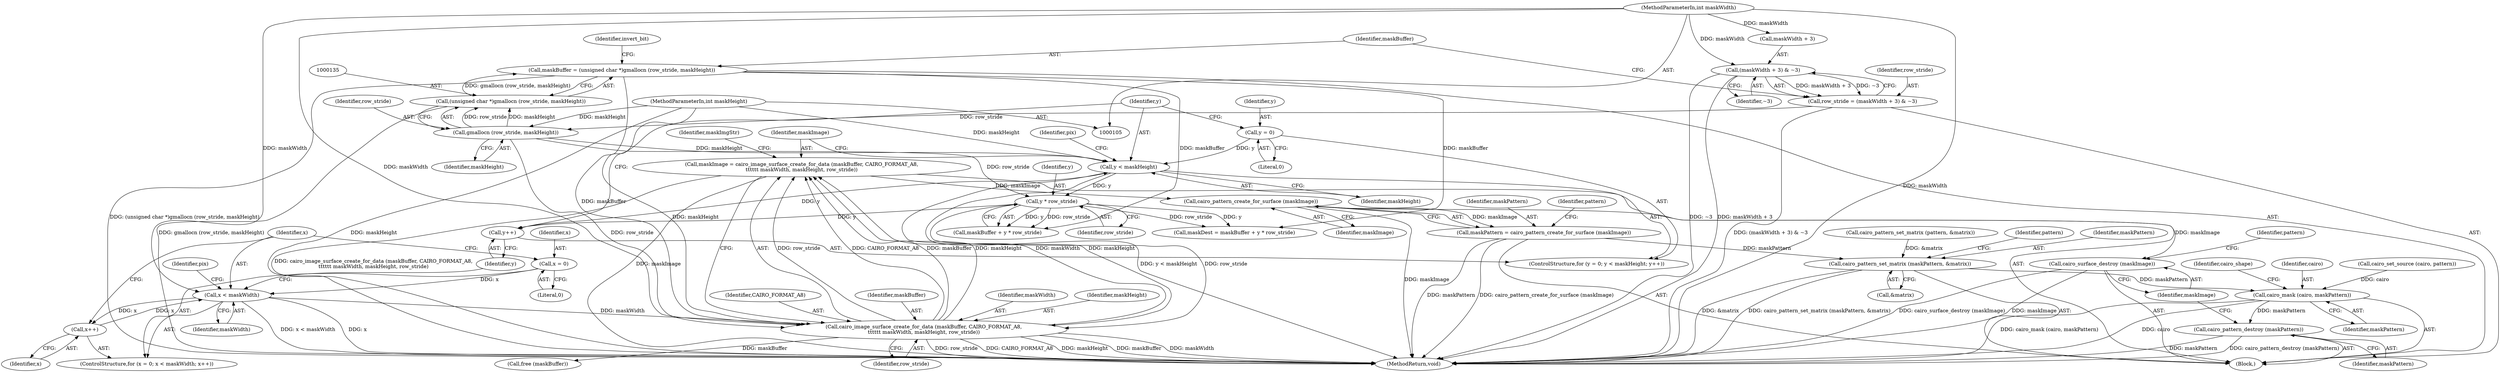 digraph "0_poppler_7b2d314a61fd0e12f47c62996cb49ec0d1ba747a_2@API" {
"1000199" [label="(Call,maskImage = cairo_image_surface_create_for_data (maskBuffer, CAIRO_FORMAT_A8,\n\t\t\t\t\t\t maskWidth, maskHeight, row_stride))"];
"1000201" [label="(Call,cairo_image_surface_create_for_data (maskBuffer, CAIRO_FORMAT_A8,\n\t\t\t\t\t\t maskWidth, maskHeight, row_stride))"];
"1000132" [label="(Call,maskBuffer = (unsigned char *)gmallocn (row_stride, maskHeight))"];
"1000134" [label="(Call,(unsigned char *)gmallocn (row_stride, maskHeight))"];
"1000136" [label="(Call,gmallocn (row_stride, maskHeight))"];
"1000124" [label="(Call,row_stride = (maskWidth + 3) & ~3)"];
"1000126" [label="(Call,(maskWidth + 3) & ~3)"];
"1000113" [label="(MethodParameterIn,int maskWidth)"];
"1000114" [label="(MethodParameterIn,int maskHeight)"];
"1000176" [label="(Call,x < maskWidth)"];
"1000179" [label="(Call,x++)"];
"1000173" [label="(Call,x = 0)"];
"1000156" [label="(Call,y < maskHeight)"];
"1000159" [label="(Call,y++)"];
"1000169" [label="(Call,y * row_stride)"];
"1000153" [label="(Call,y = 0)"];
"1000295" [label="(Call,cairo_pattern_create_for_surface (maskImage))"];
"1000293" [label="(Call,maskPattern = cairo_pattern_create_for_surface (maskImage))"];
"1000325" [label="(Call,cairo_pattern_set_matrix (maskPattern, &matrix))"];
"1000335" [label="(Call,cairo_mask (cairo, maskPattern))"];
"1000349" [label="(Call,cairo_pattern_destroy (maskPattern))"];
"1000351" [label="(Call,cairo_surface_destroy (maskImage))"];
"1000327" [label="(Call,&matrix)"];
"1000337" [label="(Identifier,maskPattern)"];
"1000336" [label="(Identifier,cairo)"];
"1000175" [label="(Literal,0)"];
"1000157" [label="(Identifier,y)"];
"1000154" [label="(Identifier,y)"];
"1000296" [label="(Identifier,maskImage)"];
"1000321" [label="(Call,cairo_pattern_set_matrix (pattern, &matrix))"];
"1000180" [label="(Identifier,x)"];
"1000294" [label="(Identifier,maskPattern)"];
"1000354" [label="(Identifier,pattern)"];
"1000138" [label="(Identifier,maskHeight)"];
"1000363" [label="(MethodReturn,void)"];
"1000200" [label="(Identifier,maskImage)"];
"1000153" [label="(Call,y = 0)"];
"1000330" [label="(Identifier,pattern)"];
"1000156" [label="(Call,y < maskHeight)"];
"1000163" [label="(Identifier,pix)"];
"1000173" [label="(Call,x = 0)"];
"1000155" [label="(Literal,0)"];
"1000136" [label="(Call,gmallocn (row_stride, maskHeight))"];
"1000203" [label="(Identifier,CAIRO_FORMAT_A8)"];
"1000170" [label="(Identifier,y)"];
"1000359" [label="(Call,free (maskBuffer))"];
"1000176" [label="(Call,x < maskWidth)"];
"1000325" [label="(Call,cairo_pattern_set_matrix (maskPattern, &matrix))"];
"1000332" [label="(Call,cairo_set_source (cairo, pattern))"];
"1000177" [label="(Identifier,x)"];
"1000172" [label="(ControlStructure,for (x = 0; x < maskWidth; x++))"];
"1000113" [label="(MethodParameterIn,int maskWidth)"];
"1000206" [label="(Identifier,row_stride)"];
"1000351" [label="(Call,cairo_surface_destroy (maskImage))"];
"1000147" [label="(Identifier,invert_bit)"];
"1000160" [label="(Identifier,y)"];
"1000169" [label="(Call,y * row_stride)"];
"1000174" [label="(Identifier,x)"];
"1000349" [label="(Call,cairo_pattern_destroy (maskPattern))"];
"1000165" [label="(Call,maskDest = maskBuffer + y * row_stride)"];
"1000185" [label="(Identifier,pix)"];
"1000133" [label="(Identifier,maskBuffer)"];
"1000202" [label="(Identifier,maskBuffer)"];
"1000134" [label="(Call,(unsigned char *)gmallocn (row_stride, maskHeight))"];
"1000339" [label="(Identifier,cairo_shape)"];
"1000152" [label="(ControlStructure,for (y = 0; y < maskHeight; y++))"];
"1000326" [label="(Identifier,maskPattern)"];
"1000126" [label="(Call,(maskWidth + 3) & ~3)"];
"1000199" [label="(Call,maskImage = cairo_image_surface_create_for_data (maskBuffer, CAIRO_FORMAT_A8,\n\t\t\t\t\t\t maskWidth, maskHeight, row_stride))"];
"1000201" [label="(Call,cairo_image_surface_create_for_data (maskBuffer, CAIRO_FORMAT_A8,\n\t\t\t\t\t\t maskWidth, maskHeight, row_stride))"];
"1000132" [label="(Call,maskBuffer = (unsigned char *)gmallocn (row_stride, maskHeight))"];
"1000125" [label="(Identifier,row_stride)"];
"1000116" [label="(Block,)"];
"1000178" [label="(Identifier,maskWidth)"];
"1000158" [label="(Identifier,maskHeight)"];
"1000167" [label="(Call,maskBuffer + y * row_stride)"];
"1000137" [label="(Identifier,row_stride)"];
"1000204" [label="(Identifier,maskWidth)"];
"1000127" [label="(Call,maskWidth + 3)"];
"1000295" [label="(Call,cairo_pattern_create_for_surface (maskImage))"];
"1000114" [label="(MethodParameterIn,int maskHeight)"];
"1000171" [label="(Identifier,row_stride)"];
"1000352" [label="(Identifier,maskImage)"];
"1000130" [label="(Identifier,~3)"];
"1000159" [label="(Call,y++)"];
"1000335" [label="(Call,cairo_mask (cairo, maskPattern))"];
"1000208" [label="(Identifier,maskImgStr)"];
"1000299" [label="(Identifier,pattern)"];
"1000179" [label="(Call,x++)"];
"1000205" [label="(Identifier,maskHeight)"];
"1000124" [label="(Call,row_stride = (maskWidth + 3) & ~3)"];
"1000293" [label="(Call,maskPattern = cairo_pattern_create_for_surface (maskImage))"];
"1000350" [label="(Identifier,maskPattern)"];
"1000199" -> "1000116"  [label="AST: "];
"1000199" -> "1000201"  [label="CFG: "];
"1000200" -> "1000199"  [label="AST: "];
"1000201" -> "1000199"  [label="AST: "];
"1000208" -> "1000199"  [label="CFG: "];
"1000199" -> "1000363"  [label="DDG: cairo_image_surface_create_for_data (maskBuffer, CAIRO_FORMAT_A8,\n\t\t\t\t\t\t maskWidth, maskHeight, row_stride)"];
"1000199" -> "1000363"  [label="DDG: maskImage"];
"1000201" -> "1000199"  [label="DDG: row_stride"];
"1000201" -> "1000199"  [label="DDG: CAIRO_FORMAT_A8"];
"1000201" -> "1000199"  [label="DDG: maskBuffer"];
"1000201" -> "1000199"  [label="DDG: maskHeight"];
"1000201" -> "1000199"  [label="DDG: maskWidth"];
"1000199" -> "1000295"  [label="DDG: maskImage"];
"1000201" -> "1000206"  [label="CFG: "];
"1000202" -> "1000201"  [label="AST: "];
"1000203" -> "1000201"  [label="AST: "];
"1000204" -> "1000201"  [label="AST: "];
"1000205" -> "1000201"  [label="AST: "];
"1000206" -> "1000201"  [label="AST: "];
"1000201" -> "1000363"  [label="DDG: row_stride"];
"1000201" -> "1000363"  [label="DDG: CAIRO_FORMAT_A8"];
"1000201" -> "1000363"  [label="DDG: maskHeight"];
"1000201" -> "1000363"  [label="DDG: maskBuffer"];
"1000201" -> "1000363"  [label="DDG: maskWidth"];
"1000132" -> "1000201"  [label="DDG: maskBuffer"];
"1000176" -> "1000201"  [label="DDG: maskWidth"];
"1000113" -> "1000201"  [label="DDG: maskWidth"];
"1000156" -> "1000201"  [label="DDG: maskHeight"];
"1000114" -> "1000201"  [label="DDG: maskHeight"];
"1000169" -> "1000201"  [label="DDG: row_stride"];
"1000136" -> "1000201"  [label="DDG: row_stride"];
"1000201" -> "1000359"  [label="DDG: maskBuffer"];
"1000132" -> "1000116"  [label="AST: "];
"1000132" -> "1000134"  [label="CFG: "];
"1000133" -> "1000132"  [label="AST: "];
"1000134" -> "1000132"  [label="AST: "];
"1000147" -> "1000132"  [label="CFG: "];
"1000132" -> "1000363"  [label="DDG: (unsigned char *)gmallocn (row_stride, maskHeight)"];
"1000134" -> "1000132"  [label="DDG: gmallocn (row_stride, maskHeight)"];
"1000132" -> "1000165"  [label="DDG: maskBuffer"];
"1000132" -> "1000167"  [label="DDG: maskBuffer"];
"1000134" -> "1000136"  [label="CFG: "];
"1000135" -> "1000134"  [label="AST: "];
"1000136" -> "1000134"  [label="AST: "];
"1000134" -> "1000363"  [label="DDG: gmallocn (row_stride, maskHeight)"];
"1000136" -> "1000134"  [label="DDG: row_stride"];
"1000136" -> "1000134"  [label="DDG: maskHeight"];
"1000136" -> "1000138"  [label="CFG: "];
"1000137" -> "1000136"  [label="AST: "];
"1000138" -> "1000136"  [label="AST: "];
"1000124" -> "1000136"  [label="DDG: row_stride"];
"1000114" -> "1000136"  [label="DDG: maskHeight"];
"1000136" -> "1000156"  [label="DDG: maskHeight"];
"1000136" -> "1000169"  [label="DDG: row_stride"];
"1000124" -> "1000116"  [label="AST: "];
"1000124" -> "1000126"  [label="CFG: "];
"1000125" -> "1000124"  [label="AST: "];
"1000126" -> "1000124"  [label="AST: "];
"1000133" -> "1000124"  [label="CFG: "];
"1000124" -> "1000363"  [label="DDG: (maskWidth + 3) & ~3"];
"1000126" -> "1000124"  [label="DDG: maskWidth + 3"];
"1000126" -> "1000124"  [label="DDG: ~3"];
"1000126" -> "1000130"  [label="CFG: "];
"1000127" -> "1000126"  [label="AST: "];
"1000130" -> "1000126"  [label="AST: "];
"1000126" -> "1000363"  [label="DDG: ~3"];
"1000126" -> "1000363"  [label="DDG: maskWidth + 3"];
"1000113" -> "1000126"  [label="DDG: maskWidth"];
"1000113" -> "1000105"  [label="AST: "];
"1000113" -> "1000363"  [label="DDG: maskWidth"];
"1000113" -> "1000127"  [label="DDG: maskWidth"];
"1000113" -> "1000176"  [label="DDG: maskWidth"];
"1000114" -> "1000105"  [label="AST: "];
"1000114" -> "1000363"  [label="DDG: maskHeight"];
"1000114" -> "1000156"  [label="DDG: maskHeight"];
"1000176" -> "1000172"  [label="AST: "];
"1000176" -> "1000178"  [label="CFG: "];
"1000177" -> "1000176"  [label="AST: "];
"1000178" -> "1000176"  [label="AST: "];
"1000185" -> "1000176"  [label="CFG: "];
"1000160" -> "1000176"  [label="CFG: "];
"1000176" -> "1000363"  [label="DDG: x < maskWidth"];
"1000176" -> "1000363"  [label="DDG: x"];
"1000179" -> "1000176"  [label="DDG: x"];
"1000173" -> "1000176"  [label="DDG: x"];
"1000176" -> "1000179"  [label="DDG: x"];
"1000179" -> "1000172"  [label="AST: "];
"1000179" -> "1000180"  [label="CFG: "];
"1000180" -> "1000179"  [label="AST: "];
"1000177" -> "1000179"  [label="CFG: "];
"1000173" -> "1000172"  [label="AST: "];
"1000173" -> "1000175"  [label="CFG: "];
"1000174" -> "1000173"  [label="AST: "];
"1000175" -> "1000173"  [label="AST: "];
"1000177" -> "1000173"  [label="CFG: "];
"1000156" -> "1000152"  [label="AST: "];
"1000156" -> "1000158"  [label="CFG: "];
"1000157" -> "1000156"  [label="AST: "];
"1000158" -> "1000156"  [label="AST: "];
"1000163" -> "1000156"  [label="CFG: "];
"1000200" -> "1000156"  [label="CFG: "];
"1000156" -> "1000363"  [label="DDG: y < maskHeight"];
"1000159" -> "1000156"  [label="DDG: y"];
"1000153" -> "1000156"  [label="DDG: y"];
"1000156" -> "1000169"  [label="DDG: y"];
"1000159" -> "1000152"  [label="AST: "];
"1000159" -> "1000160"  [label="CFG: "];
"1000160" -> "1000159"  [label="AST: "];
"1000157" -> "1000159"  [label="CFG: "];
"1000169" -> "1000159"  [label="DDG: y"];
"1000169" -> "1000167"  [label="AST: "];
"1000169" -> "1000171"  [label="CFG: "];
"1000170" -> "1000169"  [label="AST: "];
"1000171" -> "1000169"  [label="AST: "];
"1000167" -> "1000169"  [label="CFG: "];
"1000169" -> "1000165"  [label="DDG: y"];
"1000169" -> "1000165"  [label="DDG: row_stride"];
"1000169" -> "1000167"  [label="DDG: y"];
"1000169" -> "1000167"  [label="DDG: row_stride"];
"1000153" -> "1000152"  [label="AST: "];
"1000153" -> "1000155"  [label="CFG: "];
"1000154" -> "1000153"  [label="AST: "];
"1000155" -> "1000153"  [label="AST: "];
"1000157" -> "1000153"  [label="CFG: "];
"1000295" -> "1000293"  [label="AST: "];
"1000295" -> "1000296"  [label="CFG: "];
"1000296" -> "1000295"  [label="AST: "];
"1000293" -> "1000295"  [label="CFG: "];
"1000295" -> "1000363"  [label="DDG: maskImage"];
"1000295" -> "1000293"  [label="DDG: maskImage"];
"1000295" -> "1000351"  [label="DDG: maskImage"];
"1000293" -> "1000116"  [label="AST: "];
"1000294" -> "1000293"  [label="AST: "];
"1000299" -> "1000293"  [label="CFG: "];
"1000293" -> "1000363"  [label="DDG: maskPattern"];
"1000293" -> "1000363"  [label="DDG: cairo_pattern_create_for_surface (maskImage)"];
"1000293" -> "1000325"  [label="DDG: maskPattern"];
"1000325" -> "1000116"  [label="AST: "];
"1000325" -> "1000327"  [label="CFG: "];
"1000326" -> "1000325"  [label="AST: "];
"1000327" -> "1000325"  [label="AST: "];
"1000330" -> "1000325"  [label="CFG: "];
"1000325" -> "1000363"  [label="DDG: cairo_pattern_set_matrix (maskPattern, &matrix)"];
"1000325" -> "1000363"  [label="DDG: &matrix"];
"1000321" -> "1000325"  [label="DDG: &matrix"];
"1000325" -> "1000335"  [label="DDG: maskPattern"];
"1000335" -> "1000116"  [label="AST: "];
"1000335" -> "1000337"  [label="CFG: "];
"1000336" -> "1000335"  [label="AST: "];
"1000337" -> "1000335"  [label="AST: "];
"1000339" -> "1000335"  [label="CFG: "];
"1000335" -> "1000363"  [label="DDG: cairo"];
"1000335" -> "1000363"  [label="DDG: cairo_mask (cairo, maskPattern)"];
"1000332" -> "1000335"  [label="DDG: cairo"];
"1000335" -> "1000349"  [label="DDG: maskPattern"];
"1000349" -> "1000116"  [label="AST: "];
"1000349" -> "1000350"  [label="CFG: "];
"1000350" -> "1000349"  [label="AST: "];
"1000352" -> "1000349"  [label="CFG: "];
"1000349" -> "1000363"  [label="DDG: cairo_pattern_destroy (maskPattern)"];
"1000349" -> "1000363"  [label="DDG: maskPattern"];
"1000351" -> "1000116"  [label="AST: "];
"1000351" -> "1000352"  [label="CFG: "];
"1000352" -> "1000351"  [label="AST: "];
"1000354" -> "1000351"  [label="CFG: "];
"1000351" -> "1000363"  [label="DDG: cairo_surface_destroy (maskImage)"];
"1000351" -> "1000363"  [label="DDG: maskImage"];
}
